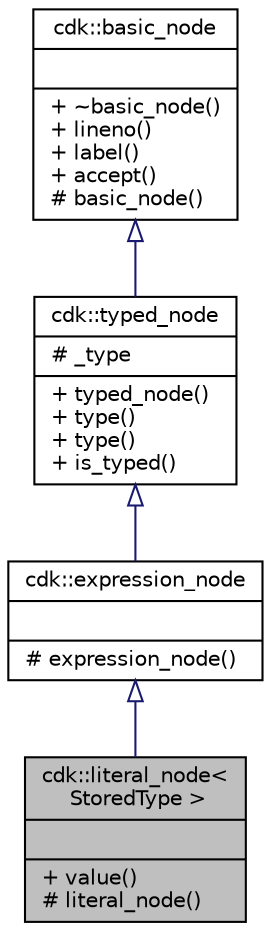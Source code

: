 digraph "cdk::literal_node&lt; StoredType &gt;"
{
 // LATEX_PDF_SIZE
  edge [fontname="Helvetica",fontsize="10",labelfontname="Helvetica",labelfontsize="10"];
  node [fontname="Helvetica",fontsize="10",shape=record];
  Node1 [label="{cdk::literal_node\<\l StoredType \>\n||+ value()\l# literal_node()\l}",height=0.2,width=0.4,color="black", fillcolor="grey75", style="filled", fontcolor="black",tooltip=" "];
  Node2 -> Node1 [dir="back",color="midnightblue",fontsize="10",style="solid",arrowtail="onormal"];
  Node2 [label="{cdk::expression_node\n||# expression_node()\l}",height=0.2,width=0.4,color="black", fillcolor="white", style="filled",URL="$classcdk_1_1expression__node.html",tooltip=" "];
  Node3 -> Node2 [dir="back",color="midnightblue",fontsize="10",style="solid",arrowtail="onormal"];
  Node3 [label="{cdk::typed_node\n|# _type\l|+ typed_node()\l+ type()\l+ type()\l+ is_typed()\l}",height=0.2,width=0.4,color="black", fillcolor="white", style="filled",URL="$classcdk_1_1typed__node.html",tooltip=" "];
  Node4 -> Node3 [dir="back",color="midnightblue",fontsize="10",style="solid",arrowtail="onormal"];
  Node4 [label="{cdk::basic_node\n||+ ~basic_node()\l+ lineno()\l+ label()\l+ accept()\l# basic_node()\l}",height=0.2,width=0.4,color="black", fillcolor="white", style="filled",URL="$classcdk_1_1basic__node.html",tooltip=" "];
}

